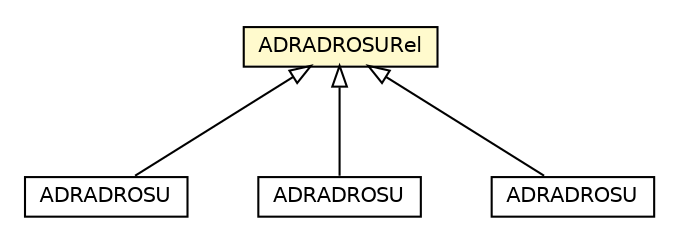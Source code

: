#!/usr/local/bin/dot
#
# Class diagram 
# Generated by UMLGraph version R5_6-24-gf6e263 (http://www.umlgraph.org/)
#

digraph G {
	edge [fontname="Helvetica",fontsize=10,labelfontname="Helvetica",labelfontsize=10];
	node [fontname="Helvetica",fontsize=10,shape=plaintext];
	nodesep=0.25;
	ranksep=0.5;
	// nl.egem.stuf.sector.bg._0204.ADRADROSURel
	c6611 [label=<<table title="nl.egem.stuf.sector.bg._0204.ADRADROSURel" border="0" cellborder="1" cellspacing="0" cellpadding="2" port="p" bgcolor="lemonChiffon" href="./ADRADROSURel.html">
		<tr><td><table border="0" cellspacing="0" cellpadding="1">
<tr><td align="center" balign="center"> ADRADROSURel </td></tr>
		</table></td></tr>
		</table>>, URL="./ADRADROSURel.html", fontname="Helvetica", fontcolor="black", fontsize=10.0];
	// nl.egem.stuf.sector.bg._0204.ADRKennisgeving.ADRADROSU
	c6656 [label=<<table title="nl.egem.stuf.sector.bg._0204.ADRKennisgeving.ADRADROSU" border="0" cellborder="1" cellspacing="0" cellpadding="2" port="p" href="./ADRKennisgeving.ADRADROSU.html">
		<tr><td><table border="0" cellspacing="0" cellpadding="1">
<tr><td align="center" balign="center"> ADRADROSU </td></tr>
		</table></td></tr>
		</table>>, URL="./ADRKennisgeving.ADRADROSU.html", fontname="Helvetica", fontcolor="black", fontsize=10.0];
	// nl.egem.stuf.sector.bg._0204.ADRVraag.ADRADROSU
	c6824 [label=<<table title="nl.egem.stuf.sector.bg._0204.ADRVraag.ADRADROSU" border="0" cellborder="1" cellspacing="0" cellpadding="2" port="p" href="./ADRVraag.ADRADROSU.html">
		<tr><td><table border="0" cellspacing="0" cellpadding="1">
<tr><td align="center" balign="center"> ADRADROSU </td></tr>
		</table></td></tr>
		</table>>, URL="./ADRVraag.ADRADROSU.html", fontname="Helvetica", fontcolor="black", fontsize=10.0];
	// nl.egem.stuf.sector.bg._0204.ADRAntwoord.ADRADROSU
	c6918 [label=<<table title="nl.egem.stuf.sector.bg._0204.ADRAntwoord.ADRADROSU" border="0" cellborder="1" cellspacing="0" cellpadding="2" port="p" href="./ADRAntwoord.ADRADROSU.html">
		<tr><td><table border="0" cellspacing="0" cellpadding="1">
<tr><td align="center" balign="center"> ADRADROSU </td></tr>
		</table></td></tr>
		</table>>, URL="./ADRAntwoord.ADRADROSU.html", fontname="Helvetica", fontcolor="black", fontsize=10.0];
	//nl.egem.stuf.sector.bg._0204.ADRKennisgeving.ADRADROSU extends nl.egem.stuf.sector.bg._0204.ADRADROSURel
	c6611:p -> c6656:p [dir=back,arrowtail=empty];
	//nl.egem.stuf.sector.bg._0204.ADRVraag.ADRADROSU extends nl.egem.stuf.sector.bg._0204.ADRADROSURel
	c6611:p -> c6824:p [dir=back,arrowtail=empty];
	//nl.egem.stuf.sector.bg._0204.ADRAntwoord.ADRADROSU extends nl.egem.stuf.sector.bg._0204.ADRADROSURel
	c6611:p -> c6918:p [dir=back,arrowtail=empty];
}


